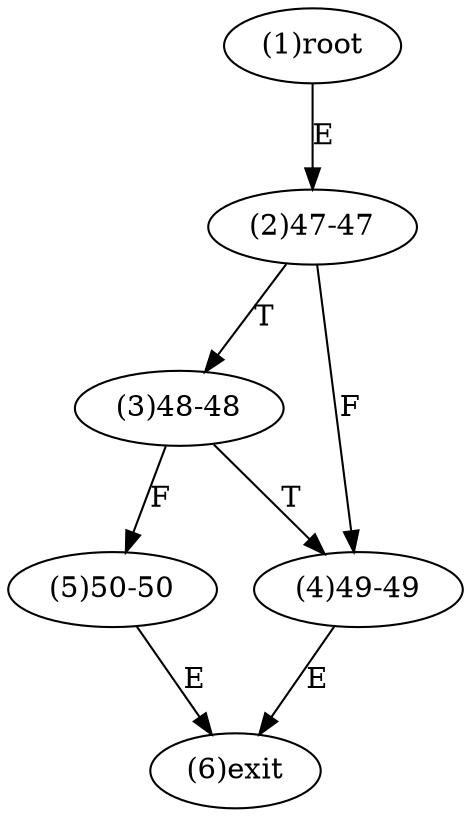 digraph "" { 
1[ label="(1)root"];
2[ label="(2)47-47"];
3[ label="(3)48-48"];
4[ label="(4)49-49"];
5[ label="(5)50-50"];
6[ label="(6)exit"];
1->2[ label="E"];
2->4[ label="F"];
2->3[ label="T"];
3->5[ label="F"];
3->4[ label="T"];
4->6[ label="E"];
5->6[ label="E"];
}